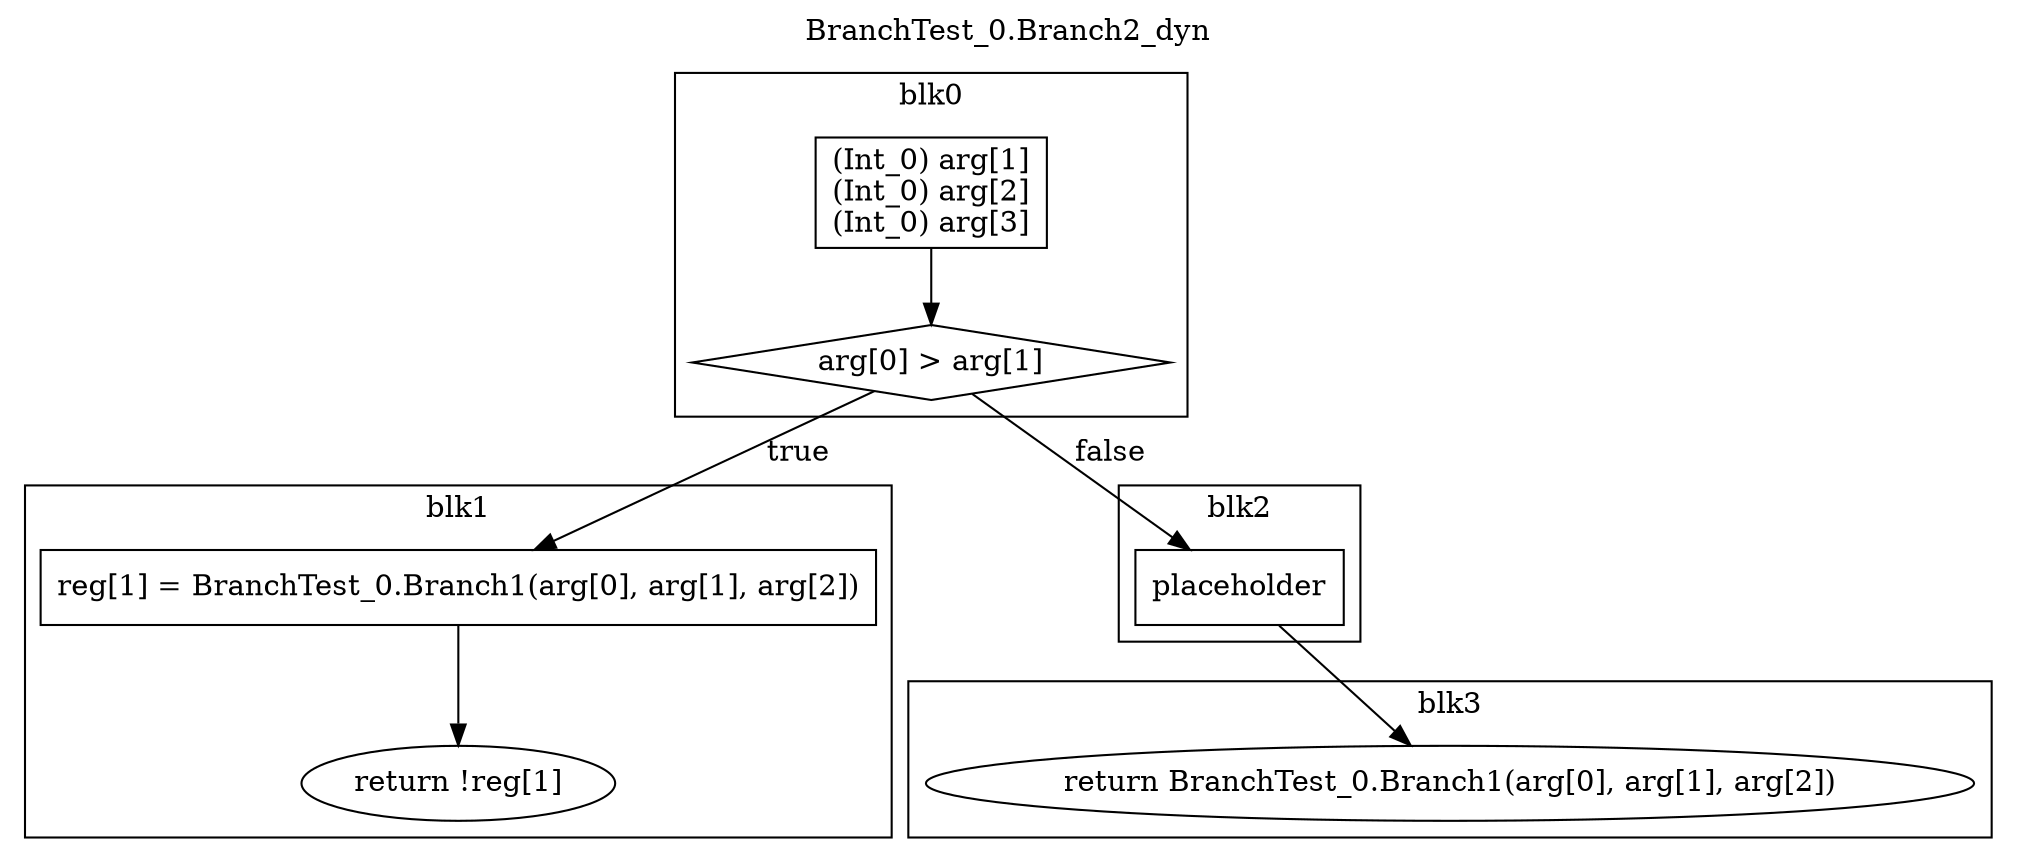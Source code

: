 digraph {
  rankdir=TB;
  b0_l0 -> b0_cond
  b0_cond [label="arg[0] > arg[1]", shape=diamond]
  b0_cond -> b1_l0 [label="true"]
  b0_cond -> b2_l0 [label="false"]
  b0_l0 [label="(Int_0) arg[1]\n(Int_0) arg[2]\n(Int_0) arg[3]\n", shape=box]
  subgraph cluster_b0 {
    label = "blk0";
    b0_l0;
    b0_cond;
  }
  b1_l0 -> b1_ret
  b1_l0 [label="reg[1] = BranchTest_0.Branch1(arg[0], arg[1], arg[2])\n", shape=box]
  b1_ret [label="return !reg[1]"]
  subgraph cluster_b1 {
    label = "blk1";
    b1_l0;
    b1_ret;
  }
  b2_l0 -> b3_l0
  b2_l0 [label="placeholder", shape=box]
  subgraph cluster_b2 {
    label = "blk2";
    b2_l0;
  }
  b3_l0 [label="return BranchTest_0.Branch1(arg[0], arg[1], arg[2])"]
  subgraph cluster_b3 {
    label = "blk3";
    b3_l0;
  }
  labelloc="t"
  label="BranchTest_0.Branch2_dyn"
}